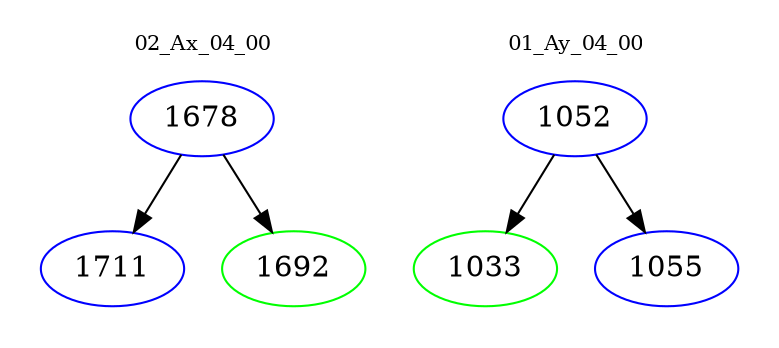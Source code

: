 digraph{
subgraph cluster_0 {
color = white
label = "02_Ax_04_00";
fontsize=10;
T0_1678 [label="1678", color="blue"]
T0_1678 -> T0_1711 [color="black"]
T0_1711 [label="1711", color="blue"]
T0_1678 -> T0_1692 [color="black"]
T0_1692 [label="1692", color="green"]
}
subgraph cluster_1 {
color = white
label = "01_Ay_04_00";
fontsize=10;
T1_1052 [label="1052", color="blue"]
T1_1052 -> T1_1033 [color="black"]
T1_1033 [label="1033", color="green"]
T1_1052 -> T1_1055 [color="black"]
T1_1055 [label="1055", color="blue"]
}
}
